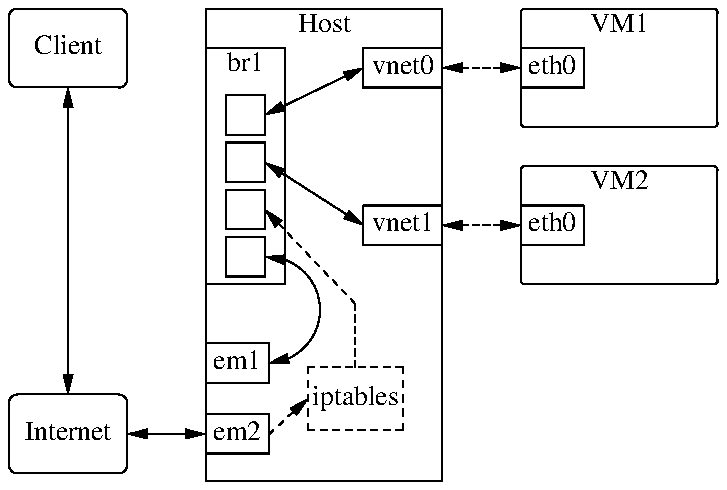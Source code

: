 .PS
scale = 2.54

define hostbox {
    box wid $1 ht $2 rad $3;
}

define vmbox {
    Host: box wid $1 ht $2 rad $3;
    Nic: box wid 0.8 ht 0.5 with .w at Host.w "$4";
}

define hostnic {
    [ box wid $1 ht $2 "$3" ]
}

define bridgeswitch {
    Outer: box wid $1 ht $2;
    move to Outer.s;
    Port0: [
    	  hostnic(0.5,0.5,)
    ] with .s at Outer.s + (0,0.1);
    
    Port1: [
    	  hostnic(0.5,0.5,)
    ] with .s at Outer.s + (0,0.7);
    
    Port2: [
    	  hostnic(0.5,0.5,)
    ] with .s at Outer.s + (0,1.3);
    
    Port3: [
          hostnic(0.5,0.5,)
    ] with .s at Outer.s + (0,1.9);
    "br1" at Outer.n below;
}


HOST0: hostbox(3,6,0);
"Host" at HOST0.n below;
move to HOST0.sw + (0,0.6);
EM2: hostnic(0.8,0.5,em2);
move to HOST0.sw + (0,1.5);
EM1: hostnic(0.8,0.5,em1);
move to HOST0.sw + (0,4);
bridgeswitch(1.0,3,);

VM1: [ vmbox(2.5,1.5,0.05,eth0) ] with .nw at HOST0.ne + (1,0);
"VM1" at VM1.n below;
VM2: [ vmbox(2.5,1.5,0.05,eth0) ] with .n at VM1.s - (0,0.5);
"VM2" at VM2.n below;

VNET0: [ hostnic(1,0.5,vnet0) ] with .e at HOST0.ne - (0,0.75);
VNET1: [ hostnic(1,0.5,vnet1) ] with .e at VNET0.ne - (0,2.25);

Client: [ box wid 1.5 ht 1 rad 0.1 "Client" ] with .ne at HOST0.nw - (1,0);
Network: [ box wid 1.5 ht 1 rad 0.1 "Internet" ] with .e at EM2.w - (1,0);

Iptables: [ box wid 1.2 ht 0.8 "iptables" dashed .08] with .sw at EM2.ne + (0.5,-0.2);

line <-> from VNET0.e to VM1.w dashed .08;
line <-> from VNET1.e to VM2.w dashed .08;
line <-> from Port2.e to VNET1.w;
line <-> from Port3.e to VNET0.w;
arc <-> from EM1.e to Port0.e;
line -> from EM2.e to Iptables.w dashed .08;
LineA: line up 0.8 from Iptables.n dashed .08;
line -> from LineA.end to Port1.e dashed .08;

line <-> from Client.s to Network.n;
line <-> from Network.e to EM2.w;

.PE